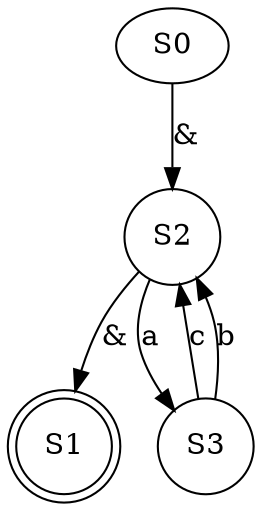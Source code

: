 digraph {
	S0 [label=S0]
	node [shape=doublecircle]
	S1 [label=S1]
	node [shape=circle]
	S2 [label=S2]
	S3 [label=S3]
	S2 -> S3 [label=a]
	S0 -> S2 [label="&"]
	S3 -> S2 [label=c]
	S2 -> S1 [label="&"]
	S3 -> S2 [label=b]
}
